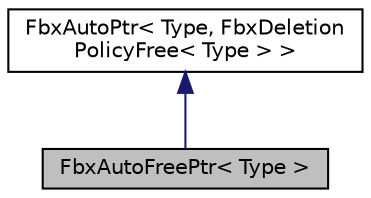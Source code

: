 digraph "FbxAutoFreePtr&lt; Type &gt;"
{
  edge [fontname="Helvetica",fontsize="10",labelfontname="Helvetica",labelfontsize="10"];
  node [fontname="Helvetica",fontsize="10",shape=record];
  Node2 [label="FbxAutoFreePtr\< Type \>",height=0.2,width=0.4,color="black", fillcolor="grey75", style="filled", fontcolor="black"];
  Node3 -> Node2 [dir="back",color="midnightblue",fontsize="10",style="solid",fontname="Helvetica"];
  Node3 [label="FbxAutoPtr\< Type, FbxDeletion\lPolicyFree\< Type \> \>",height=0.2,width=0.4,color="black", fillcolor="white", style="filled",URL="$class_fbx_auto_ptr.html"];
}
